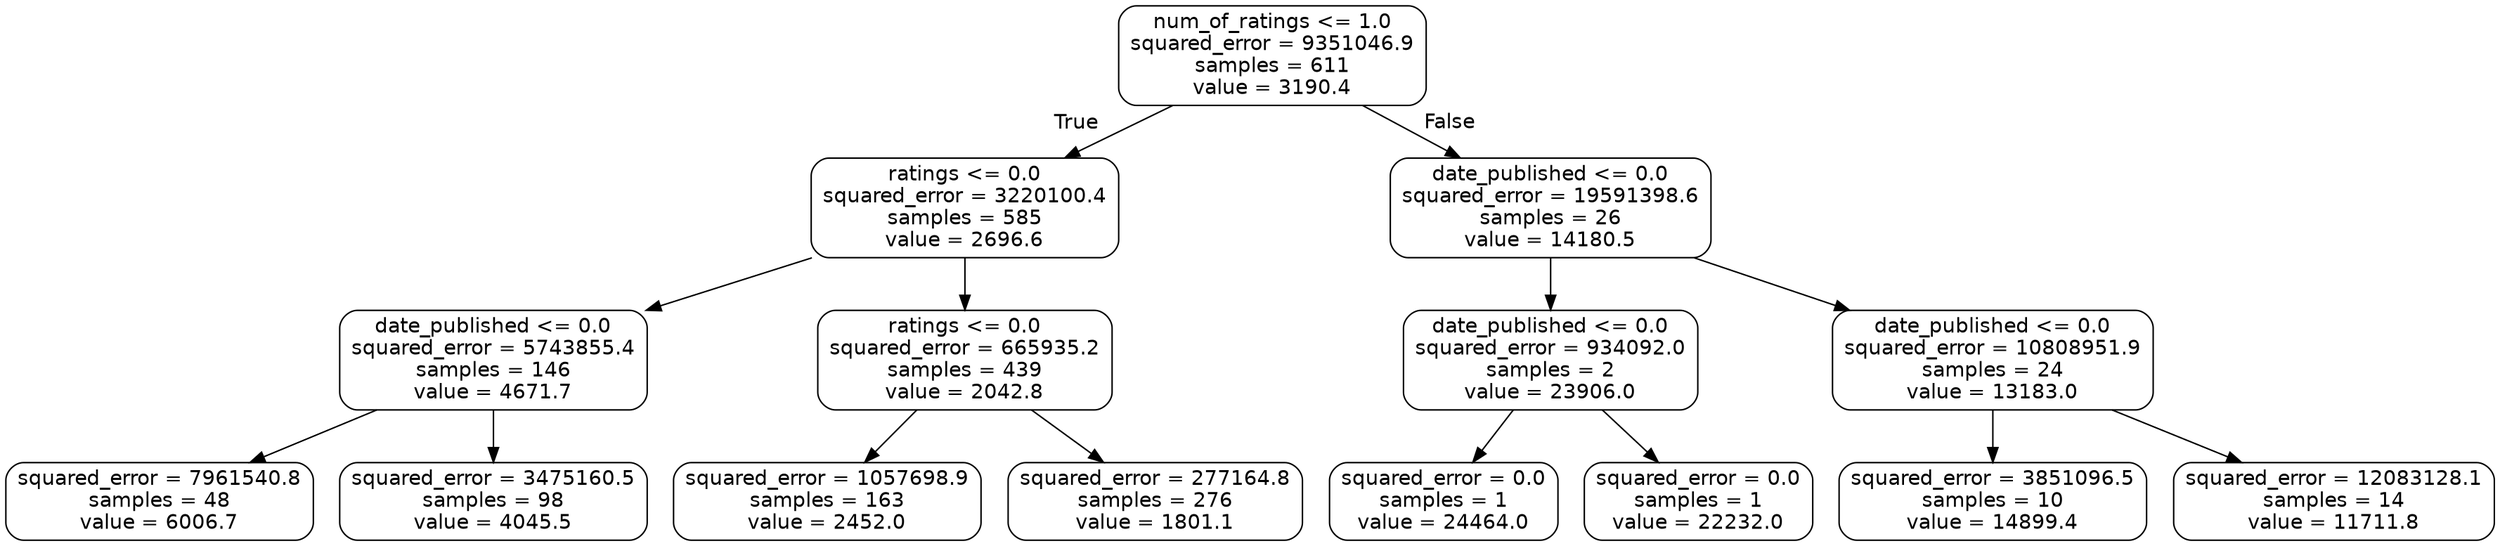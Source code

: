 digraph Tree {
node [shape=box, style="rounded", color="black", fontname="helvetica"] ;
edge [fontname="helvetica"] ;
0 [label="num_of_ratings <= 1.0\nsquared_error = 9351046.9\nsamples = 611\nvalue = 3190.4"] ;
1 [label="ratings <= 0.0\nsquared_error = 3220100.4\nsamples = 585\nvalue = 2696.6"] ;
0 -> 1 [labeldistance=2.5, labelangle=45, headlabel="True"] ;
2 [label="date_published <= 0.0\nsquared_error = 5743855.4\nsamples = 146\nvalue = 4671.7"] ;
1 -> 2 ;
3 [label="squared_error = 7961540.8\nsamples = 48\nvalue = 6006.7"] ;
2 -> 3 ;
4 [label="squared_error = 3475160.5\nsamples = 98\nvalue = 4045.5"] ;
2 -> 4 ;
5 [label="ratings <= 0.0\nsquared_error = 665935.2\nsamples = 439\nvalue = 2042.8"] ;
1 -> 5 ;
6 [label="squared_error = 1057698.9\nsamples = 163\nvalue = 2452.0"] ;
5 -> 6 ;
7 [label="squared_error = 277164.8\nsamples = 276\nvalue = 1801.1"] ;
5 -> 7 ;
8 [label="date_published <= 0.0\nsquared_error = 19591398.6\nsamples = 26\nvalue = 14180.5"] ;
0 -> 8 [labeldistance=2.5, labelangle=-45, headlabel="False"] ;
9 [label="date_published <= 0.0\nsquared_error = 934092.0\nsamples = 2\nvalue = 23906.0"] ;
8 -> 9 ;
10 [label="squared_error = 0.0\nsamples = 1\nvalue = 24464.0"] ;
9 -> 10 ;
11 [label="squared_error = 0.0\nsamples = 1\nvalue = 22232.0"] ;
9 -> 11 ;
12 [label="date_published <= 0.0\nsquared_error = 10808951.9\nsamples = 24\nvalue = 13183.0"] ;
8 -> 12 ;
13 [label="squared_error = 3851096.5\nsamples = 10\nvalue = 14899.4"] ;
12 -> 13 ;
14 [label="squared_error = 12083128.1\nsamples = 14\nvalue = 11711.8"] ;
12 -> 14 ;
}